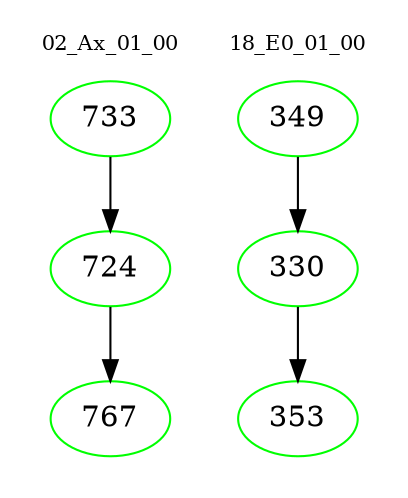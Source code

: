 digraph{
subgraph cluster_0 {
color = white
label = "02_Ax_01_00";
fontsize=10;
T0_733 [label="733", color="green"]
T0_733 -> T0_724 [color="black"]
T0_724 [label="724", color="green"]
T0_724 -> T0_767 [color="black"]
T0_767 [label="767", color="green"]
}
subgraph cluster_1 {
color = white
label = "18_E0_01_00";
fontsize=10;
T1_349 [label="349", color="green"]
T1_349 -> T1_330 [color="black"]
T1_330 [label="330", color="green"]
T1_330 -> T1_353 [color="black"]
T1_353 [label="353", color="green"]
}
}
